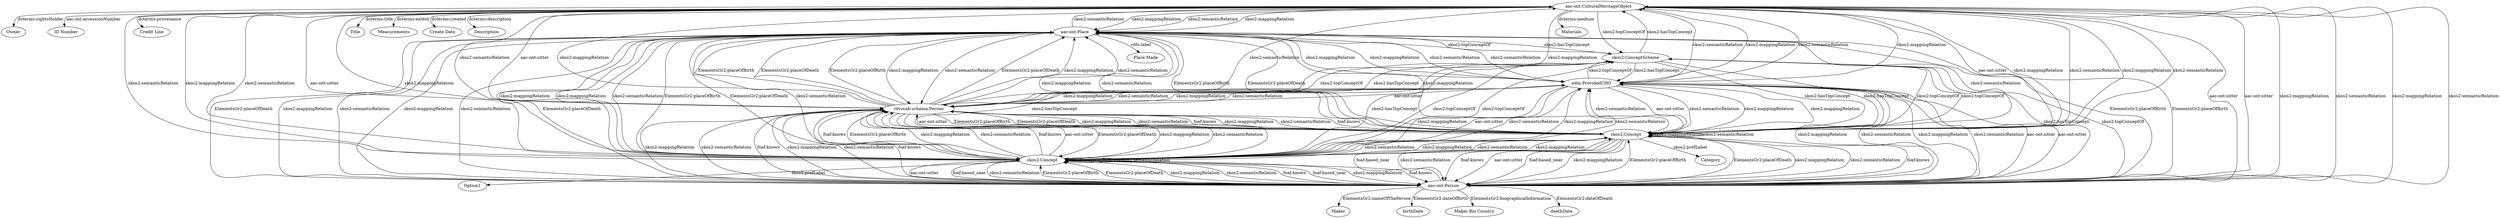 digraph {
  Owner [type=attribute_name,label=Owner]
  "aac-ont:CulturalHeritageObject1" [type=class_uri,label="aac-ont:CulturalHeritageObject"]
  "ID Number" [type=attribute_name,label="ID Number"]
  "Place Made" [type=attribute_name,label="Place Made"]
  "aac-ont:Place1" [type=class_uri,label="aac-ont:Place"]
  "Credit Line" [type=attribute_name,label="Credit Line"]
  Maker [type=attribute_name,label=Maker]
  "aac-ont:Person1" [type=class_uri,label="aac-ont:Person"]
  Title [type=attribute_name,label=Title]
  Measurements [type=attribute_name,label=Measurements]
  "Create Date" [type=attribute_name,label="Create Date"]
  Description [type=attribute_name,label=Description]
  birthDate [type=attribute_name,label=birthDate]
  "Maker Bio Country" [type=attribute_name,label="Maker Bio Country"]
  Option1 [type=attribute_name,label=Option1]
  "skos2:Concept1" [type=class_uri,label="skos2:Concept"]
  deathDate [type=attribute_name,label=deathDate]
  Category [type=attribute_name,label=Category]
  "skos2:Concept2" [type=class_uri,label="skos2:Concept"]
  Materials [type=attribute_name,label=Materials]
  "rdvocab-schema:Person" [type=class_uri,label="rdvocab-schema:Person"]
  "edm:ProvidedCHO" [type=class_uri,label="edm:ProvidedCHO"]
  "skos2:ConceptScheme" [type=class_uri,label="skos2:ConceptScheme"]
  "aac-ont:CulturalHeritageObject1" -> Owner [label="dcterms:rightsHolder",type=st_property_uri]
  "aac-ont:CulturalHeritageObject1" -> "ID Number" [label="aac-ont:accessionNumber",type=st_property_uri]
  "aac-ont:Place1" -> "Place Made" [label="rdfs:label",type=st_property_uri]
  "aac-ont:CulturalHeritageObject1" -> "Credit Line" [label="dcterms:provenance",type=st_property_uri]
  "aac-ont:Person1" -> Maker [label="ElementsGr2:nameOfThePerson",type=st_property_uri]
  "aac-ont:CulturalHeritageObject1" -> Title [label="dcterms:title",type=st_property_uri]
  "aac-ont:CulturalHeritageObject1" -> Measurements [label="dcterms:extent",type=st_property_uri]
  "aac-ont:CulturalHeritageObject1" -> "Create Date" [label="dcterms:created",type=st_property_uri]
  "aac-ont:CulturalHeritageObject1" -> Description [label="dcterms:description",type=st_property_uri]
  "aac-ont:Person1" -> birthDate [label="ElementsGr2:dateOfBirth",type=st_property_uri]
  "aac-ont:Person1" -> "Maker Bio Country" [label="ElementsGr2:biographicalInformation",type=st_property_uri]
  "skos2:Concept1" -> Option1 [label="skos2:prefLabel",type=st_property_uri]
  "aac-ont:Person1" -> deathDate [label="ElementsGr2:dateOfDeath",type=st_property_uri]
  "skos2:Concept2" -> Category [label="skos2:prefLabel",type=st_property_uri]
  "aac-ont:CulturalHeritageObject1" -> Materials [label="dcterms:medium",type=st_property_uri]
  "aac-ont:CulturalHeritageObject1" -> "aac-ont:Person1" [label="aac-ont:sitter",type=direct_property_uri,weight=1]
  "aac-ont:Person1" -> "aac-ont:Place1" [label="ElementsGr2:placeOfBirth",type=direct_property_uri,weight=1]
  "aac-ont:Person1" -> "aac-ont:Place1" [label="ElementsGr2:placeOfDeath",type=direct_property_uri,weight=1]
  "rdvocab-schema:Person" -> "aac-ont:Place1" [label="ElementsGr2:placeOfBirth",type=direct_property_uri,weight=1]
  "rdvocab-schema:Person" -> "aac-ont:Place1" [label="ElementsGr2:placeOfDeath",type=direct_property_uri,weight=1]
  "edm:ProvidedCHO" -> "aac-ont:Person1" [label="aac-ont:sitter",type=direct_property_uri,weight=1]
  "skos2:Concept1" -> "skos2:Concept1" [label="skos2:mappingRelation",type=direct_property_uri,weight=1]
  "skos2:Concept1" -> "skos2:Concept2" [label="skos2:mappingRelation",type=direct_property_uri,weight=1]
  "skos2:Concept2" -> "skos2:Concept1" [label="skos2:mappingRelation",type=direct_property_uri,weight=1]
  "skos2:Concept2" -> "skos2:Concept2" [label="skos2:mappingRelation",type=direct_property_uri,weight=1]
  "skos2:Concept1" -> "skos2:Concept1" [label="skos2:semanticRelation",type=direct_property_uri,weight=1]
  "skos2:Concept1" -> "skos2:Concept2" [label="skos2:semanticRelation",type=direct_property_uri,weight=1]
  "skos2:Concept2" -> "skos2:Concept1" [label="skos2:semanticRelation",type=direct_property_uri,weight=1]
  "skos2:Concept2" -> "skos2:Concept2" [label="skos2:semanticRelation",type=direct_property_uri,weight=1]
  "skos2:Concept1" -> "skos2:ConceptScheme" [label="skos2:topConceptOf",type=direct_property_uri,weight=1]
  "skos2:Concept2" -> "skos2:ConceptScheme" [label="skos2:topConceptOf",type=direct_property_uri,weight=1]
  "skos2:ConceptScheme" -> "skos2:Concept1" [label="skos2:hasTopConcept",type=direct_property_uri,weight=1]
  "skos2:ConceptScheme" -> "skos2:Concept2" [label="skos2:hasTopConcept",type=direct_property_uri,weight=1]
  "aac-ont:CulturalHeritageObject1" -> "aac-ont:Place1" [label="skos2:mappingRelation",type=inherited,weight=4]
  "aac-ont:CulturalHeritageObject1" -> "aac-ont:Place1" [label="skos2:semanticRelation",type=inherited,weight=4]
  "aac-ont:CulturalHeritageObject1" -> "aac-ont:Person1" [label="aac-ont:sitter",type=inherited,weight=4]
  "aac-ont:CulturalHeritageObject1" -> "aac-ont:Person1" [label="skos2:mappingRelation",type=inherited,weight=4]
  "aac-ont:CulturalHeritageObject1" -> "aac-ont:Person1" [label="skos2:semanticRelation",type=inherited,weight=4]
  "aac-ont:CulturalHeritageObject1" -> "skos2:Concept1" [label="aac-ont:sitter",type=inherited,weight=4]
  "aac-ont:CulturalHeritageObject1" -> "skos2:Concept2" [label="aac-ont:sitter",type=inherited,weight=4]
  "aac-ont:CulturalHeritageObject1" -> "skos2:Concept1" [label="skos2:mappingRelation",type=inherited,weight=4]
  "aac-ont:CulturalHeritageObject1" -> "skos2:Concept2" [label="skos2:mappingRelation",type=inherited,weight=4]
  "aac-ont:CulturalHeritageObject1" -> "skos2:Concept1" [label="skos2:semanticRelation",type=inherited,weight=4]
  "aac-ont:CulturalHeritageObject1" -> "skos2:Concept2" [label="skos2:semanticRelation",type=inherited,weight=4]
  "aac-ont:CulturalHeritageObject1" -> "rdvocab-schema:Person" [label="aac-ont:sitter",type=inherited,weight=4]
  "aac-ont:CulturalHeritageObject1" -> "rdvocab-schema:Person" [label="skos2:mappingRelation",type=inherited,weight=4]
  "aac-ont:CulturalHeritageObject1" -> "rdvocab-schema:Person" [label="skos2:semanticRelation",type=inherited,weight=4]
  "aac-ont:CulturalHeritageObject1" -> "edm:ProvidedCHO" [label="skos2:mappingRelation",type=inherited,weight=4]
  "aac-ont:CulturalHeritageObject1" -> "edm:ProvidedCHO" [label="skos2:semanticRelation",type=inherited,weight=4]
  "aac-ont:CulturalHeritageObject1" -> "skos2:ConceptScheme" [label="skos2:topConceptOf",type=inherited,weight=4]
  "aac-ont:Place1" -> "aac-ont:CulturalHeritageObject1" [label="skos2:mappingRelation",type=inherited,weight=4]
  "aac-ont:Place1" -> "aac-ont:CulturalHeritageObject1" [label="skos2:semanticRelation",type=inherited,weight=4]
  "aac-ont:Place1" -> "aac-ont:Person1" [label="skos2:mappingRelation",type=inherited,weight=4]
  "aac-ont:Place1" -> "aac-ont:Person1" [label="skos2:semanticRelation",type=inherited,weight=4]
  "aac-ont:Place1" -> "skos2:Concept1" [label="skos2:mappingRelation",type=inherited,weight=4]
  "aac-ont:Place1" -> "skos2:Concept2" [label="skos2:mappingRelation",type=inherited,weight=4]
  "aac-ont:Place1" -> "skos2:Concept1" [label="skos2:semanticRelation",type=inherited,weight=4]
  "aac-ont:Place1" -> "skos2:Concept2" [label="skos2:semanticRelation",type=inherited,weight=4]
  "aac-ont:Place1" -> "rdvocab-schema:Person" [label="skos2:mappingRelation",type=inherited,weight=4]
  "aac-ont:Place1" -> "rdvocab-schema:Person" [label="skos2:semanticRelation",type=inherited,weight=4]
  "aac-ont:Place1" -> "edm:ProvidedCHO" [label="skos2:mappingRelation",type=inherited,weight=4]
  "aac-ont:Place1" -> "edm:ProvidedCHO" [label="skos2:semanticRelation",type=inherited,weight=4]
  "aac-ont:Place1" -> "skos2:ConceptScheme" [label="skos2:topConceptOf",type=inherited,weight=4]
  "aac-ont:Person1" -> "aac-ont:CulturalHeritageObject1" [label="skos2:mappingRelation",type=inherited,weight=4]
  "aac-ont:Person1" -> "aac-ont:CulturalHeritageObject1" [label="skos2:semanticRelation",type=inherited,weight=4]
  "aac-ont:Person1" -> "aac-ont:Place1" [label="ElementsGr2:placeOfBirth",type=inherited,weight=4]
  "aac-ont:Person1" -> "aac-ont:Place1" [label="ElementsGr2:placeOfDeath",type=inherited,weight=4]
  "aac-ont:Person1" -> "aac-ont:Place1" [label="skos2:mappingRelation",type=inherited,weight=4]
  "aac-ont:Person1" -> "aac-ont:Place1" [label="skos2:semanticRelation",type=inherited,weight=4]
  "aac-ont:Person1" -> "skos2:Concept1" [label="ElementsGr2:placeOfBirth",type=inherited,weight=4]
  "aac-ont:Person1" -> "skos2:Concept2" [label="ElementsGr2:placeOfBirth",type=inherited,weight=4]
  "aac-ont:Person1" -> "skos2:Concept1" [label="ElementsGr2:placeOfDeath",type=inherited,weight=4]
  "aac-ont:Person1" -> "skos2:Concept2" [label="ElementsGr2:placeOfDeath",type=inherited,weight=4]
  "aac-ont:Person1" -> "skos2:Concept1" [label="skos2:mappingRelation",type=inherited,weight=4]
  "aac-ont:Person1" -> "skos2:Concept2" [label="skos2:mappingRelation",type=inherited,weight=4]
  "aac-ont:Person1" -> "skos2:Concept1" [label="skos2:semanticRelation",type=inherited,weight=4]
  "aac-ont:Person1" -> "skos2:Concept2" [label="skos2:semanticRelation",type=inherited,weight=4]
  "aac-ont:Person1" -> "skos2:Concept1" [label="foaf:knows",type=inherited,weight=4]
  "aac-ont:Person1" -> "skos2:Concept2" [label="foaf:knows",type=inherited,weight=4]
  "aac-ont:Person1" -> "skos2:Concept1" [label="foaf:based_near",type=inherited,weight=4]
  "aac-ont:Person1" -> "skos2:Concept2" [label="foaf:based_near",type=inherited,weight=4]
  "aac-ont:Person1" -> "rdvocab-schema:Person" [label="skos2:mappingRelation",type=inherited,weight=4]
  "aac-ont:Person1" -> "rdvocab-schema:Person" [label="skos2:semanticRelation",type=inherited,weight=4]
  "aac-ont:Person1" -> "rdvocab-schema:Person" [label="foaf:knows",type=inherited,weight=4]
  "aac-ont:Person1" -> "edm:ProvidedCHO" [label="skos2:mappingRelation",type=inherited,weight=4]
  "aac-ont:Person1" -> "edm:ProvidedCHO" [label="skos2:semanticRelation",type=inherited,weight=4]
  "aac-ont:Person1" -> "skos2:ConceptScheme" [label="skos2:topConceptOf",type=inherited,weight=4]
  "skos2:Concept1" -> "aac-ont:CulturalHeritageObject1" [label="skos2:mappingRelation",type=inherited,weight=4]
  "skos2:Concept2" -> "aac-ont:CulturalHeritageObject1" [label="skos2:mappingRelation",type=inherited,weight=4]
  "skos2:Concept1" -> "aac-ont:CulturalHeritageObject1" [label="skos2:semanticRelation",type=inherited,weight=4]
  "skos2:Concept2" -> "aac-ont:CulturalHeritageObject1" [label="skos2:semanticRelation",type=inherited,weight=4]
  "skos2:Concept1" -> "aac-ont:Place1" [label="skos2:mappingRelation",type=inherited,weight=4]
  "skos2:Concept2" -> "aac-ont:Place1" [label="skos2:mappingRelation",type=inherited,weight=4]
  "skos2:Concept1" -> "aac-ont:Place1" [label="skos2:semanticRelation",type=inherited,weight=4]
  "skos2:Concept2" -> "aac-ont:Place1" [label="skos2:semanticRelation",type=inherited,weight=4]
  "skos2:Concept1" -> "aac-ont:Place1" [label="ElementsGr2:placeOfBirth",type=inherited,weight=4]
  "skos2:Concept2" -> "aac-ont:Place1" [label="ElementsGr2:placeOfBirth",type=inherited,weight=4]
  "skos2:Concept1" -> "aac-ont:Place1" [label="ElementsGr2:placeOfDeath",type=inherited,weight=4]
  "skos2:Concept2" -> "aac-ont:Place1" [label="ElementsGr2:placeOfDeath",type=inherited,weight=4]
  "skos2:Concept1" -> "aac-ont:Person1" [label="skos2:mappingRelation",type=inherited,weight=4]
  "skos2:Concept2" -> "aac-ont:Person1" [label="skos2:mappingRelation",type=inherited,weight=4]
  "skos2:Concept1" -> "aac-ont:Person1" [label="skos2:semanticRelation",type=inherited,weight=4]
  "skos2:Concept2" -> "aac-ont:Person1" [label="skos2:semanticRelation",type=inherited,weight=4]
  "skos2:Concept1" -> "aac-ont:Person1" [label="foaf:knows",type=inherited,weight=4]
  "skos2:Concept2" -> "aac-ont:Person1" [label="foaf:knows",type=inherited,weight=4]
  "skos2:Concept1" -> "aac-ont:Person1" [label="aac-ont:sitter",type=inherited,weight=4]
  "skos2:Concept2" -> "aac-ont:Person1" [label="aac-ont:sitter",type=inherited,weight=4]
  "skos2:Concept1" -> "aac-ont:Person1" [label="foaf:based_near",type=inherited,weight=4]
  "skos2:Concept2" -> "aac-ont:Person1" [label="foaf:based_near",type=inherited,weight=4]
  "skos2:Concept1" -> "rdvocab-schema:Person" [label="skos2:mappingRelation",type=inherited,weight=4]
  "skos2:Concept2" -> "rdvocab-schema:Person" [label="skos2:mappingRelation",type=inherited,weight=4]
  "skos2:Concept1" -> "rdvocab-schema:Person" [label="skos2:semanticRelation",type=inherited,weight=4]
  "skos2:Concept2" -> "rdvocab-schema:Person" [label="skos2:semanticRelation",type=inherited,weight=4]
  "skos2:Concept1" -> "rdvocab-schema:Person" [label="foaf:knows",type=inherited,weight=4]
  "skos2:Concept2" -> "rdvocab-schema:Person" [label="foaf:knows",type=inherited,weight=4]
  "skos2:Concept1" -> "rdvocab-schema:Person" [label="aac-ont:sitter",type=inherited,weight=4]
  "skos2:Concept2" -> "rdvocab-schema:Person" [label="aac-ont:sitter",type=inherited,weight=4]
  "skos2:Concept1" -> "edm:ProvidedCHO" [label="skos2:mappingRelation",type=inherited,weight=4]
  "skos2:Concept2" -> "edm:ProvidedCHO" [label="skos2:mappingRelation",type=inherited,weight=4]
  "skos2:Concept1" -> "edm:ProvidedCHO" [label="skos2:semanticRelation",type=inherited,weight=4]
  "skos2:Concept2" -> "edm:ProvidedCHO" [label="skos2:semanticRelation",type=inherited,weight=4]
  "skos2:Concept1" -> "skos2:ConceptScheme" [label="skos2:topConceptOf",type=inherited,weight=4]
  "skos2:Concept2" -> "skos2:ConceptScheme" [label="skos2:topConceptOf",type=inherited,weight=4]
  "rdvocab-schema:Person" -> "aac-ont:CulturalHeritageObject1" [label="skos2:mappingRelation",type=inherited,weight=4]
  "rdvocab-schema:Person" -> "aac-ont:CulturalHeritageObject1" [label="skos2:semanticRelation",type=inherited,weight=4]
  "rdvocab-schema:Person" -> "aac-ont:Place1" [label="ElementsGr2:placeOfBirth",type=inherited,weight=4]
  "rdvocab-schema:Person" -> "aac-ont:Place1" [label="ElementsGr2:placeOfDeath",type=inherited,weight=4]
  "rdvocab-schema:Person" -> "aac-ont:Place1" [label="skos2:mappingRelation",type=inherited,weight=4]
  "rdvocab-schema:Person" -> "aac-ont:Place1" [label="skos2:semanticRelation",type=inherited,weight=4]
  "rdvocab-schema:Person" -> "aac-ont:Person1" [label="skos2:mappingRelation",type=inherited,weight=4]
  "rdvocab-schema:Person" -> "aac-ont:Person1" [label="skos2:semanticRelation",type=inherited,weight=4]
  "rdvocab-schema:Person" -> "aac-ont:Person1" [label="foaf:knows",type=inherited,weight=4]
  "rdvocab-schema:Person" -> "skos2:Concept1" [label="ElementsGr2:placeOfBirth",type=inherited,weight=4]
  "rdvocab-schema:Person" -> "skos2:Concept2" [label="ElementsGr2:placeOfBirth",type=inherited,weight=4]
  "rdvocab-schema:Person" -> "skos2:Concept1" [label="ElementsGr2:placeOfDeath",type=inherited,weight=4]
  "rdvocab-schema:Person" -> "skos2:Concept2" [label="ElementsGr2:placeOfDeath",type=inherited,weight=4]
  "rdvocab-schema:Person" -> "skos2:Concept1" [label="skos2:mappingRelation",type=inherited,weight=4]
  "rdvocab-schema:Person" -> "skos2:Concept2" [label="skos2:mappingRelation",type=inherited,weight=4]
  "rdvocab-schema:Person" -> "skos2:Concept1" [label="skos2:semanticRelation",type=inherited,weight=4]
  "rdvocab-schema:Person" -> "skos2:Concept2" [label="skos2:semanticRelation",type=inherited,weight=4]
  "rdvocab-schema:Person" -> "skos2:Concept1" [label="foaf:knows",type=inherited,weight=4]
  "rdvocab-schema:Person" -> "skos2:Concept2" [label="foaf:knows",type=inherited,weight=4]
  "rdvocab-schema:Person" -> "edm:ProvidedCHO" [label="skos2:mappingRelation",type=inherited,weight=4]
  "rdvocab-schema:Person" -> "edm:ProvidedCHO" [label="skos2:semanticRelation",type=inherited,weight=4]
  "rdvocab-schema:Person" -> "skos2:ConceptScheme" [label="skos2:topConceptOf",type=inherited,weight=4]
  "edm:ProvidedCHO" -> "aac-ont:CulturalHeritageObject1" [label="skos2:mappingRelation",type=inherited,weight=4]
  "edm:ProvidedCHO" -> "aac-ont:CulturalHeritageObject1" [label="skos2:semanticRelation",type=inherited,weight=4]
  "edm:ProvidedCHO" -> "aac-ont:Place1" [label="skos2:mappingRelation",type=inherited,weight=4]
  "edm:ProvidedCHO" -> "aac-ont:Place1" [label="skos2:semanticRelation",type=inherited,weight=4]
  "edm:ProvidedCHO" -> "aac-ont:Person1" [label="aac-ont:sitter",type=inherited,weight=4]
  "edm:ProvidedCHO" -> "aac-ont:Person1" [label="skos2:mappingRelation",type=inherited,weight=4]
  "edm:ProvidedCHO" -> "aac-ont:Person1" [label="skos2:semanticRelation",type=inherited,weight=4]
  "edm:ProvidedCHO" -> "skos2:Concept1" [label="aac-ont:sitter",type=inherited,weight=4]
  "edm:ProvidedCHO" -> "skos2:Concept2" [label="aac-ont:sitter",type=inherited,weight=4]
  "edm:ProvidedCHO" -> "skos2:Concept1" [label="skos2:mappingRelation",type=inherited,weight=4]
  "edm:ProvidedCHO" -> "skos2:Concept2" [label="skos2:mappingRelation",type=inherited,weight=4]
  "edm:ProvidedCHO" -> "skos2:Concept1" [label="skos2:semanticRelation",type=inherited,weight=4]
  "edm:ProvidedCHO" -> "skos2:Concept2" [label="skos2:semanticRelation",type=inherited,weight=4]
  "edm:ProvidedCHO" -> "rdvocab-schema:Person" [label="aac-ont:sitter",type=inherited,weight=4]
  "edm:ProvidedCHO" -> "rdvocab-schema:Person" [label="skos2:mappingRelation",type=inherited,weight=4]
  "edm:ProvidedCHO" -> "rdvocab-schema:Person" [label="skos2:semanticRelation",type=inherited,weight=4]
  "edm:ProvidedCHO" -> "skos2:ConceptScheme" [label="skos2:topConceptOf",type=inherited,weight=4]
  "skos2:ConceptScheme" -> "aac-ont:CulturalHeritageObject1" [label="skos2:hasTopConcept",type=inherited,weight=4]
  "skos2:ConceptScheme" -> "aac-ont:Place1" [label="skos2:hasTopConcept",type=inherited,weight=4]
  "skos2:ConceptScheme" -> "aac-ont:Person1" [label="skos2:hasTopConcept",type=inherited,weight=4]
  "skos2:ConceptScheme" -> "skos2:Concept1" [label="skos2:hasTopConcept",type=inherited,weight=4]
  "skos2:ConceptScheme" -> "skos2:Concept2" [label="skos2:hasTopConcept",type=inherited,weight=4]
  "skos2:ConceptScheme" -> "rdvocab-schema:Person" [label="skos2:hasTopConcept",type=inherited,weight=4]
  "skos2:ConceptScheme" -> "edm:ProvidedCHO" [label="skos2:hasTopConcept",type=inherited,weight=4]
}

